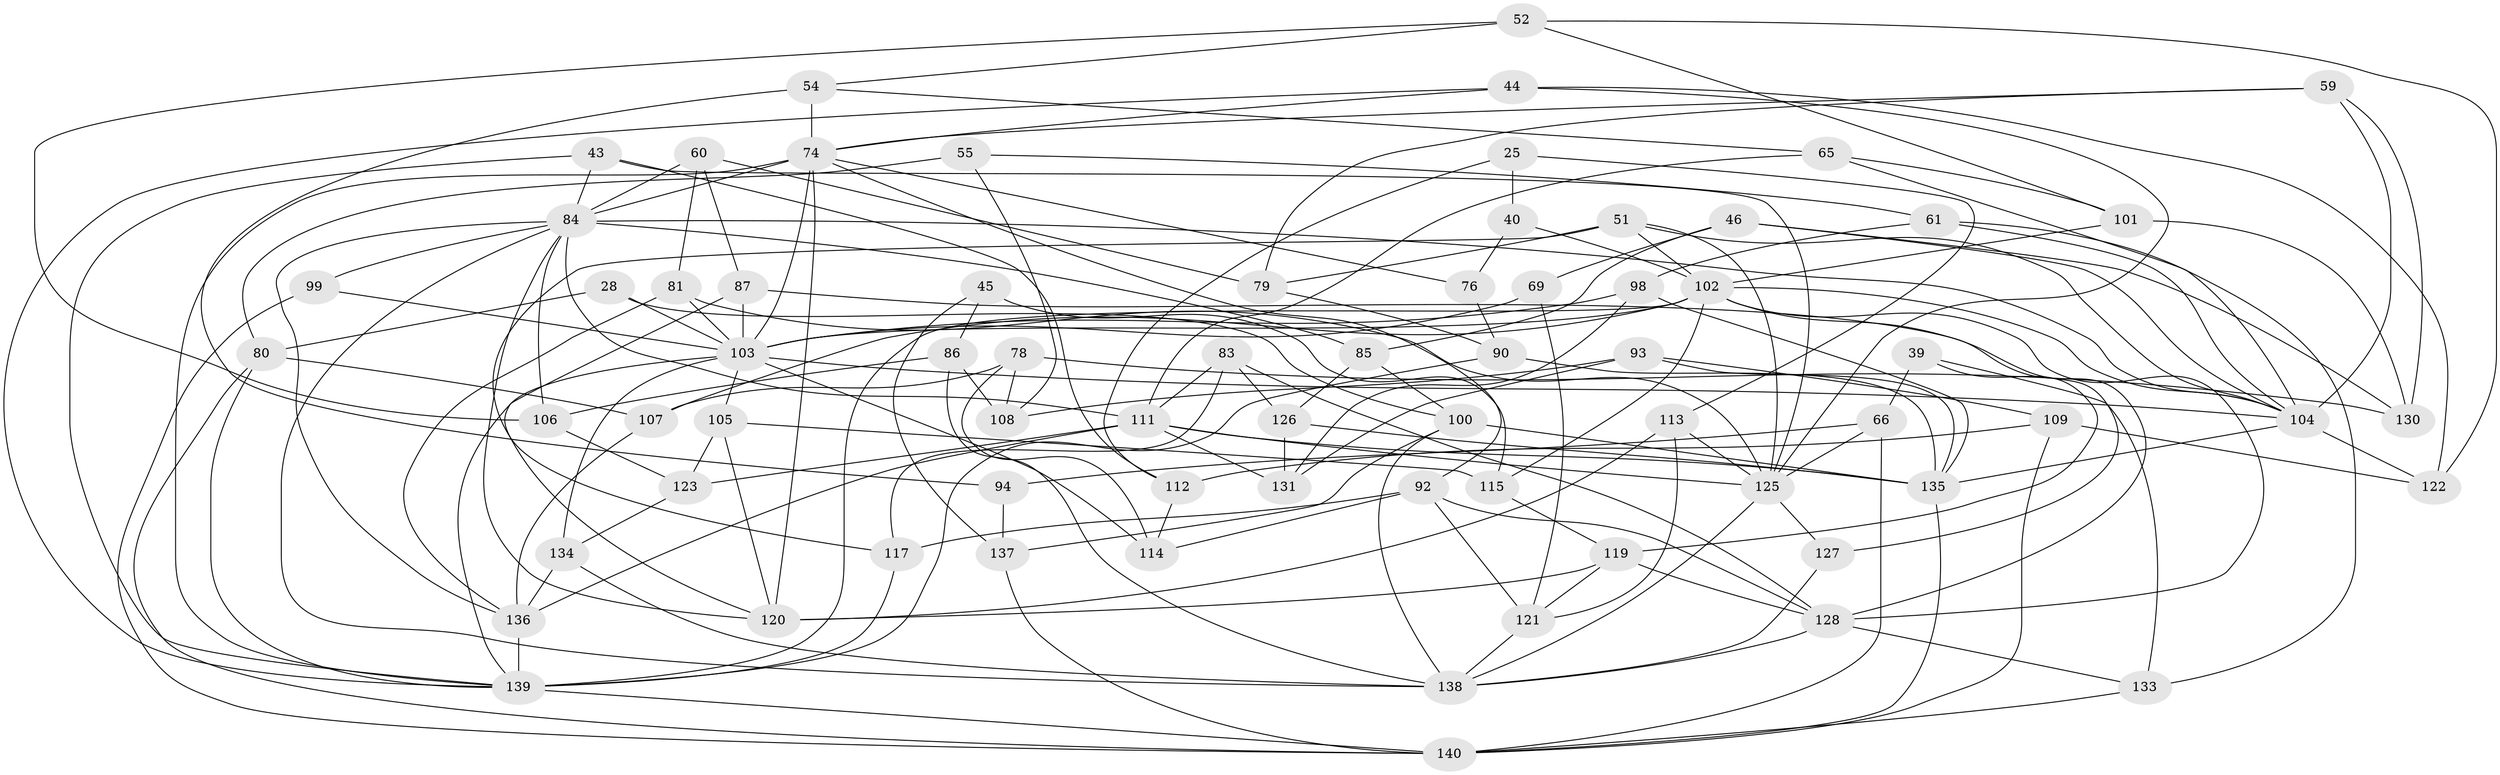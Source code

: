 // original degree distribution, {4: 1.0}
// Generated by graph-tools (version 1.1) at 2025/58/03/09/25 04:58:49]
// undirected, 70 vertices, 171 edges
graph export_dot {
graph [start="1"]
  node [color=gray90,style=filled];
  25;
  28;
  39;
  40 [super="+19"];
  43;
  44;
  45;
  46;
  51 [super="+31"];
  52;
  54 [super="+47"];
  55;
  59;
  60;
  61;
  65;
  66;
  69;
  74 [super="+63+68"];
  76;
  78;
  79;
  80 [super="+32"];
  81;
  83;
  84 [super="+30+56+73+57"];
  85;
  86;
  87;
  90;
  92 [super="+91"];
  93;
  94;
  98;
  99;
  100 [super="+13"];
  101;
  102 [super="+17+82"];
  103 [super="+48+96"];
  104 [super="+23+50"];
  105;
  106;
  107;
  108;
  109;
  111 [super="+49+77+42"];
  112;
  113 [super="+70+64"];
  114;
  115 [super="+14"];
  117 [super="+75"];
  119 [super="+21"];
  120 [super="+7+29+37"];
  121 [super="+16+110"];
  122;
  123;
  125 [super="+95+124"];
  126;
  127;
  128 [super="+26+62"];
  130;
  131;
  133;
  134;
  135 [super="+132"];
  136 [super="+129+58"];
  137;
  138 [super="+8+71+89"];
  139 [super="+6+53+116+97"];
  140 [super="+35+118"];
  25 -- 112;
  25 -- 40 [weight=2];
  25 -- 113;
  28 -- 80;
  28 -- 100 [weight=2];
  28 -- 103;
  39 -- 66;
  39 -- 133;
  39 -- 119 [weight=2];
  40 -- 76 [weight=2];
  40 -- 102 [weight=2];
  43 -- 112;
  43 -- 84;
  43 -- 125;
  43 -- 139;
  44 -- 122;
  44 -- 74;
  44 -- 125;
  44 -- 139;
  45 -- 86;
  45 -- 115 [weight=2];
  45 -- 137;
  46 -- 85;
  46 -- 69;
  46 -- 130;
  46 -- 104;
  51 -- 79;
  51 -- 104;
  51 -- 125;
  51 -- 117 [weight=2];
  51 -- 102;
  52 -- 101;
  52 -- 106;
  52 -- 122;
  52 -- 54;
  54 -- 65;
  54 -- 94 [weight=2];
  54 -- 74 [weight=2];
  55 -- 80 [weight=2];
  55 -- 61;
  55 -- 108;
  59 -- 130;
  59 -- 79;
  59 -- 104;
  59 -- 74;
  60 -- 81;
  60 -- 79;
  60 -- 87;
  60 -- 84;
  61 -- 133;
  61 -- 98;
  61 -- 104;
  65 -- 101;
  65 -- 111;
  65 -- 104;
  66 -- 94;
  66 -- 140;
  66 -- 125;
  69 -- 121 [weight=2];
  69 -- 103;
  74 -- 84 [weight=3];
  74 -- 120 [weight=3];
  74 -- 76;
  74 -- 103 [weight=2];
  74 -- 92;
  74 -- 139 [weight=2];
  76 -- 90;
  78 -- 108;
  78 -- 107;
  78 -- 130;
  78 -- 114;
  79 -- 90;
  80 -- 107;
  80 -- 140;
  80 -- 139;
  81 -- 103;
  81 -- 125;
  81 -- 136;
  83 -- 126;
  83 -- 111;
  83 -- 128;
  83 -- 117;
  84 -- 106;
  84 -- 104 [weight=2];
  84 -- 99;
  84 -- 85;
  84 -- 138 [weight=2];
  84 -- 111 [weight=2];
  84 -- 120;
  84 -- 136;
  85 -- 126;
  85 -- 100;
  86 -- 108;
  86 -- 106;
  86 -- 138;
  87 -- 120;
  87 -- 103;
  87 -- 128;
  90 -- 135;
  90 -- 139;
  92 -- 117;
  92 -- 128 [weight=2];
  92 -- 114;
  92 -- 121;
  93 -- 108;
  93 -- 135;
  93 -- 131;
  93 -- 109;
  94 -- 137;
  98 -- 131;
  98 -- 103;
  98 -- 135;
  99 -- 103 [weight=2];
  99 -- 140;
  100 -- 137;
  100 -- 138;
  100 -- 135;
  101 -- 130;
  101 -- 102;
  102 -- 107;
  102 -- 128;
  102 -- 115 [weight=2];
  102 -- 127;
  102 -- 104 [weight=3];
  102 -- 103;
  102 -- 139;
  103 -- 139;
  103 -- 134;
  103 -- 104 [weight=2];
  103 -- 105;
  103 -- 114;
  104 -- 122;
  104 -- 135;
  105 -- 123;
  105 -- 115;
  105 -- 120;
  106 -- 123;
  107 -- 136;
  109 -- 122;
  109 -- 112;
  109 -- 140;
  111 -- 135 [weight=2];
  111 -- 123;
  111 -- 125 [weight=2];
  111 -- 136 [weight=2];
  111 -- 131;
  112 -- 114;
  113 -- 120 [weight=3];
  113 -- 121 [weight=2];
  113 -- 125 [weight=2];
  115 -- 119;
  117 -- 139 [weight=2];
  119 -- 121;
  119 -- 128;
  119 -- 120;
  121 -- 138 [weight=2];
  123 -- 134;
  125 -- 127 [weight=2];
  125 -- 138;
  126 -- 131;
  126 -- 135;
  127 -- 138;
  128 -- 133;
  128 -- 138;
  133 -- 140;
  134 -- 136;
  134 -- 138;
  135 -- 140 [weight=2];
  136 -- 139 [weight=2];
  137 -- 140;
  139 -- 140 [weight=2];
}
